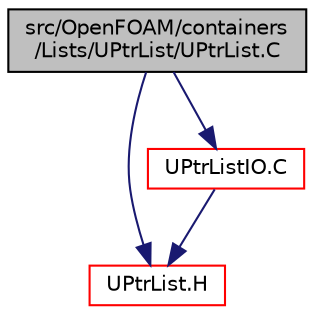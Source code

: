 digraph "src/OpenFOAM/containers/Lists/UPtrList/UPtrList.C"
{
  bgcolor="transparent";
  edge [fontname="Helvetica",fontsize="10",labelfontname="Helvetica",labelfontsize="10"];
  node [fontname="Helvetica",fontsize="10",shape=record];
  Node1 [label="src/OpenFOAM/containers\l/Lists/UPtrList/UPtrList.C",height=0.2,width=0.4,color="black", fillcolor="grey75", style="filled", fontcolor="black"];
  Node1 -> Node2 [color="midnightblue",fontsize="10",style="solid",fontname="Helvetica"];
  Node2 [label="UPtrList.H",height=0.2,width=0.4,color="red",URL="$a07836.html"];
  Node1 -> Node3 [color="midnightblue",fontsize="10",style="solid",fontname="Helvetica"];
  Node3 [label="UPtrListIO.C",height=0.2,width=0.4,color="red",URL="$a07838.html"];
  Node3 -> Node2 [color="midnightblue",fontsize="10",style="solid",fontname="Helvetica"];
}
